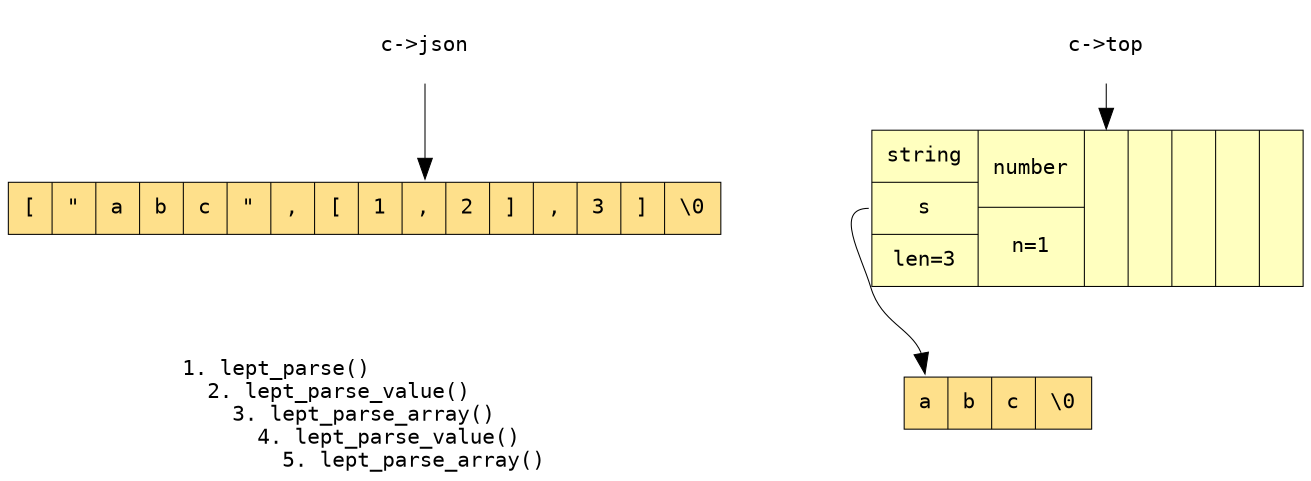 digraph {
    rankdir=TB
    compound=true
    fontname="Inconsolata, Consolas"
    fontsize=10
    margin="0,0"
    ranksep=0.3
    nodesep=1
    penwidth=0.5
    
    node [fontname="Inconsolata, Consolas", fontsize=10, penwidth=0.5, colorscheme=spectral7]
    edge [fontname="Inconsolata, Consolas", fontsize=10, penwidth=0.5]

    {
        node [shape=record, style=filled, margin=0.1, height=0.3]
        json [fillcolor=3, label="[|\"|a|b|c|\"|,|[|1|<j>,|2|]|,|3|]|\\0"]
        stack [fillcolor=4, label="{string|<s>s|len=3}|{number|n=1}|<t> | | | |"]
        abc [fillcolor=3, label="<h>a|b|c|\\0"]
    }
    {
        node [shape=plaintext, margin=0]

        cjson [label="c->json"]
        ctop [label="c->top"]
        desc [style=solid,label="\l1. lept_parse()\l  2. lept_parse_value()\l    3. lept_parse_array()\l      4. lept_parse_value()\l        5. lept_parse_array()"]
    }

    cjson -> json:j
    ctop -> stack:t
    json -> desc [style=invis]
    stack:s -> abc:h
 }